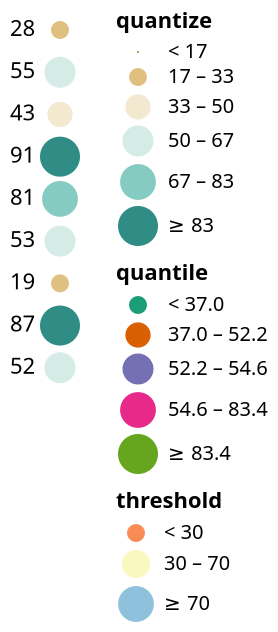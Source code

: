{
  "$schema": "https://vega.github.io/schema/vega/v6.json",
  "padding": 5,
  "autosize": "pad",
  "width": 20,
  "height": 200,

  "data": [
    {
      "name": "source",
      "values": [
        {"a": "A", "b": 28},
        {"a": "B", "b": 55},
        {"a": "C", "b": 43},
        {"a": "D", "b": 91},
        {"a": "E", "b": 81},
        {"a": "F", "b": 53},
        {"a": "G", "b": 19},
        {"a": "H", "b": 87},
        {"a": "I", "b": 52}
      ],
      "format": {"type": "json","parse": {"b": "number"}}
    }
  ],

  "scales": [
    {
      "name": "quantize",
      "type": "quantize",
      "range": [1, 80, 160, 240, 320, 400],
      "domain": {"data": "source", "field": "b"},
      "zero": true, "nice": true
    },
    {
      "name": "colorQuantize",
      "type": "quantize",
      "range": {"scheme": "brownbluegreen", "count": 6},
      "domain": {"data": "source", "field": "b"},
      "zero": true, "nice": true
    },
    {
      "name": "quantile",
      "type": "quantile",
      "range": [80, 160, 240, 320, 400],
      "domain": {"data": "source", "field": "b"}
    },
    {
      "name": "colorQuantile",
      "type": "quantile",
      "range": {"scheme": "dark2", "count": 5},
      "domain": {"data": "source", "field": "b"}
    },
    {
      "name": "threshold",
      "type": "threshold",
      "range": [80, 200, 320],
      "domain": [30, 70]
    },
    {
      "name": "colorThreshold",
      "type": "threshold",
      "range": {"scheme": "redyellowblue"},
      "domain": [30, 70]
    },
    {
      "name": "yscale",
      "type": "band",
      "range": [10, {"signal": "height"}],
      "domain": {"data": "source", "field": "a"}
    }
  ],

  "legends": [
    {"size": "quantize", "fill": "colorQuantize", "title": "quantize"},
    {"size": "quantile", "fill": "colorQuantile", "title": "quantile"},
    {"size": "threshold", "fill": "colorThreshold", "title": "threshold"}
  ],

  "marks": [
    {
      "name": "marks",
      "type": "symbol",
      "from": {"data": "source"},
      "encode": {
        "update": {
          "x": {"value": 10},
          "y": {"scale": "yscale", "field": "a"},
          "size": {"scale": "quantize", "field": "b"},
          "fill": {"scale": "colorQuantize", "field": "b"},
          "strokeWidth": {"value": 1.5}
        }
      }
    },
    {
      "type": "text",
      "from": {"data": "source"},
      "encode": {
        "update": {
          "x": {"value": -15},
          "y": {"scale": "yscale", "field": "a"},
          "text": {"field": "b"},
          "baseline": {"value": "middle"}
        }
      }
    }
  ]
}
